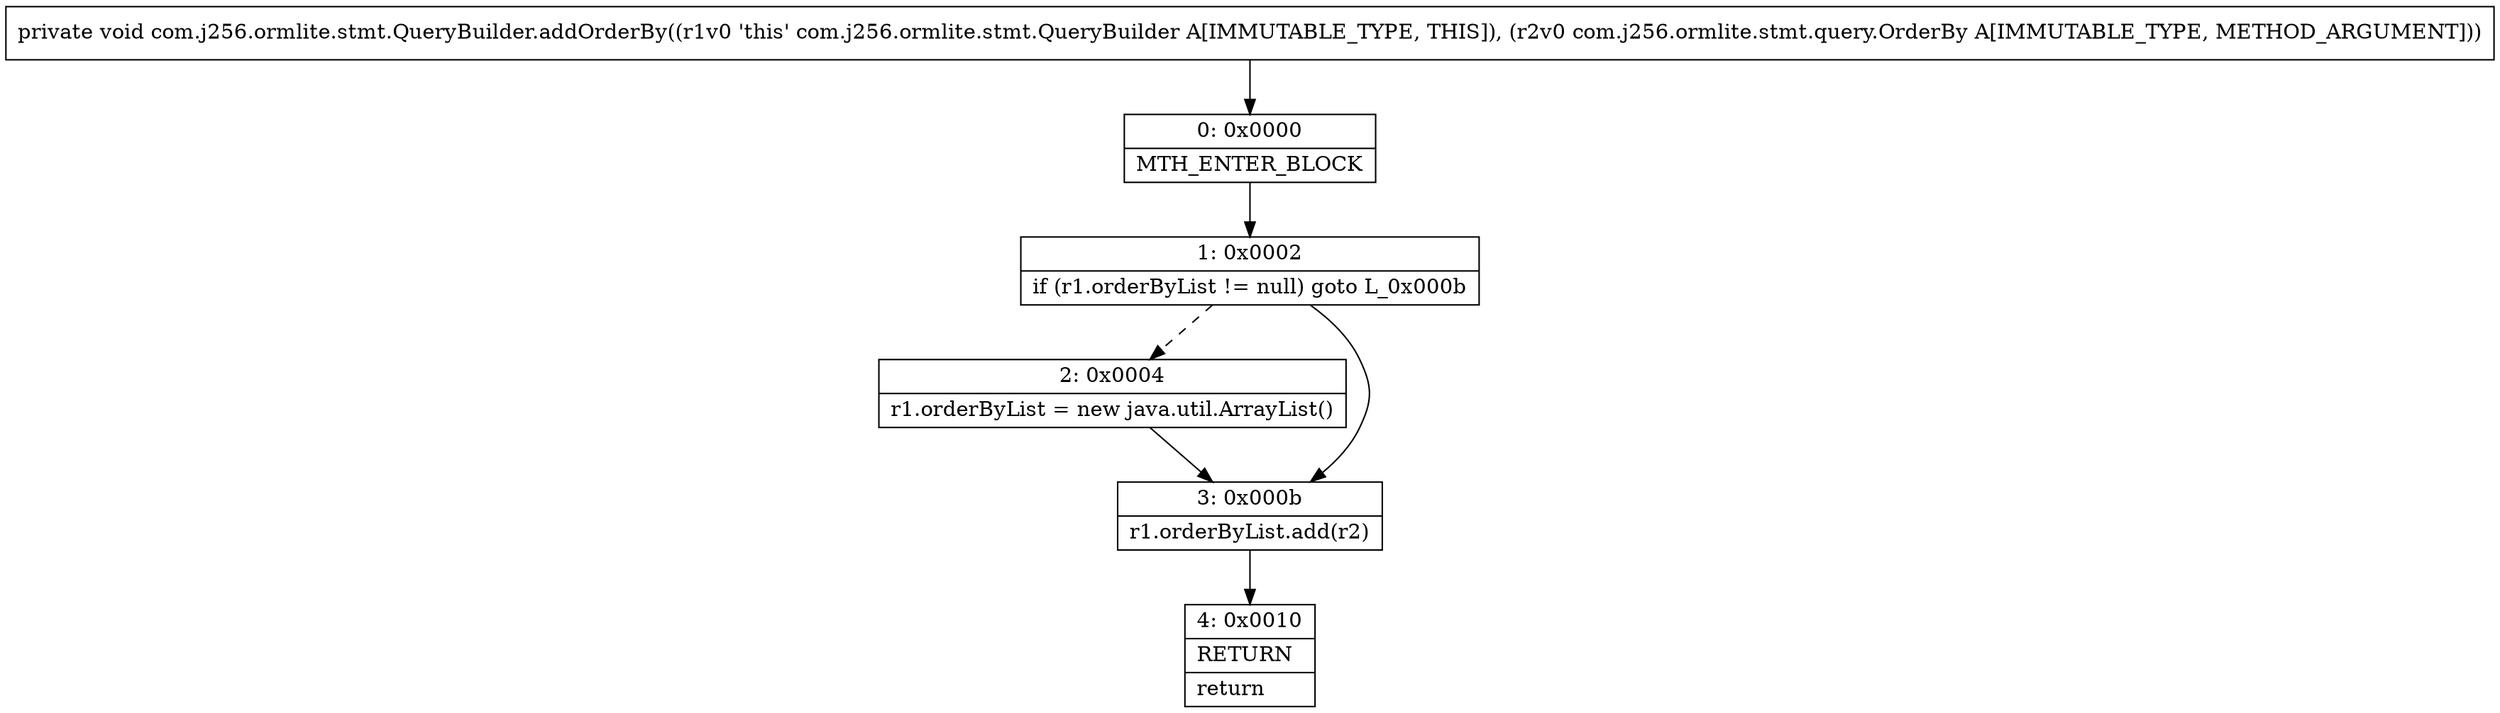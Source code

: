 digraph "CFG forcom.j256.ormlite.stmt.QueryBuilder.addOrderBy(Lcom\/j256\/ormlite\/stmt\/query\/OrderBy;)V" {
Node_0 [shape=record,label="{0\:\ 0x0000|MTH_ENTER_BLOCK\l}"];
Node_1 [shape=record,label="{1\:\ 0x0002|if (r1.orderByList != null) goto L_0x000b\l}"];
Node_2 [shape=record,label="{2\:\ 0x0004|r1.orderByList = new java.util.ArrayList()\l}"];
Node_3 [shape=record,label="{3\:\ 0x000b|r1.orderByList.add(r2)\l}"];
Node_4 [shape=record,label="{4\:\ 0x0010|RETURN\l|return\l}"];
MethodNode[shape=record,label="{private void com.j256.ormlite.stmt.QueryBuilder.addOrderBy((r1v0 'this' com.j256.ormlite.stmt.QueryBuilder A[IMMUTABLE_TYPE, THIS]), (r2v0 com.j256.ormlite.stmt.query.OrderBy A[IMMUTABLE_TYPE, METHOD_ARGUMENT])) }"];
MethodNode -> Node_0;
Node_0 -> Node_1;
Node_1 -> Node_2[style=dashed];
Node_1 -> Node_3;
Node_2 -> Node_3;
Node_3 -> Node_4;
}

